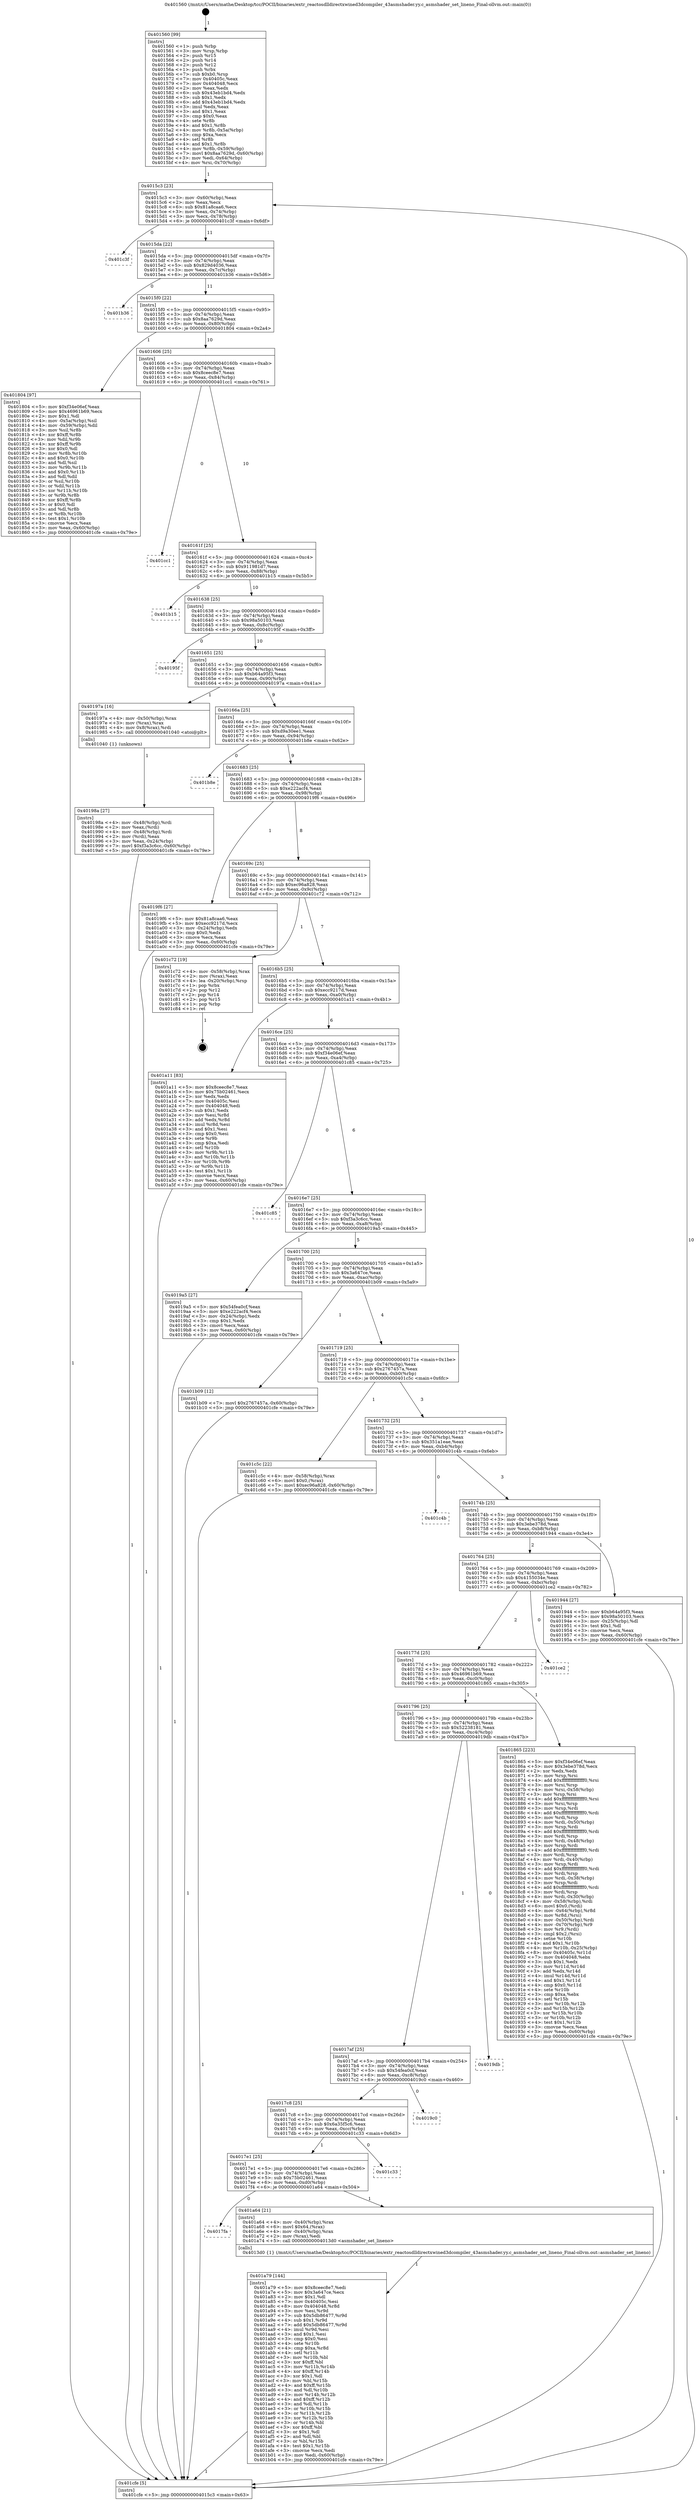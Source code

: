 digraph "0x401560" {
  label = "0x401560 (/mnt/c/Users/mathe/Desktop/tcc/POCII/binaries/extr_reactosdlldirectxwined3dcompiler_43asmshader.yy.c_asmshader_set_lineno_Final-ollvm.out::main(0))"
  labelloc = "t"
  node[shape=record]

  Entry [label="",width=0.3,height=0.3,shape=circle,fillcolor=black,style=filled]
  "0x4015c3" [label="{
     0x4015c3 [23]\l
     | [instrs]\l
     &nbsp;&nbsp;0x4015c3 \<+3\>: mov -0x60(%rbp),%eax\l
     &nbsp;&nbsp;0x4015c6 \<+2\>: mov %eax,%ecx\l
     &nbsp;&nbsp;0x4015c8 \<+6\>: sub $0x81a8caa6,%ecx\l
     &nbsp;&nbsp;0x4015ce \<+3\>: mov %eax,-0x74(%rbp)\l
     &nbsp;&nbsp;0x4015d1 \<+3\>: mov %ecx,-0x78(%rbp)\l
     &nbsp;&nbsp;0x4015d4 \<+6\>: je 0000000000401c3f \<main+0x6df\>\l
  }"]
  "0x401c3f" [label="{
     0x401c3f\l
  }", style=dashed]
  "0x4015da" [label="{
     0x4015da [22]\l
     | [instrs]\l
     &nbsp;&nbsp;0x4015da \<+5\>: jmp 00000000004015df \<main+0x7f\>\l
     &nbsp;&nbsp;0x4015df \<+3\>: mov -0x74(%rbp),%eax\l
     &nbsp;&nbsp;0x4015e2 \<+5\>: sub $0x829d4036,%eax\l
     &nbsp;&nbsp;0x4015e7 \<+3\>: mov %eax,-0x7c(%rbp)\l
     &nbsp;&nbsp;0x4015ea \<+6\>: je 0000000000401b36 \<main+0x5d6\>\l
  }"]
  Exit [label="",width=0.3,height=0.3,shape=circle,fillcolor=black,style=filled,peripheries=2]
  "0x401b36" [label="{
     0x401b36\l
  }", style=dashed]
  "0x4015f0" [label="{
     0x4015f0 [22]\l
     | [instrs]\l
     &nbsp;&nbsp;0x4015f0 \<+5\>: jmp 00000000004015f5 \<main+0x95\>\l
     &nbsp;&nbsp;0x4015f5 \<+3\>: mov -0x74(%rbp),%eax\l
     &nbsp;&nbsp;0x4015f8 \<+5\>: sub $0x8aa7629d,%eax\l
     &nbsp;&nbsp;0x4015fd \<+3\>: mov %eax,-0x80(%rbp)\l
     &nbsp;&nbsp;0x401600 \<+6\>: je 0000000000401804 \<main+0x2a4\>\l
  }"]
  "0x401a79" [label="{
     0x401a79 [144]\l
     | [instrs]\l
     &nbsp;&nbsp;0x401a79 \<+5\>: mov $0x8ceec8e7,%edi\l
     &nbsp;&nbsp;0x401a7e \<+5\>: mov $0x3a647ce,%ecx\l
     &nbsp;&nbsp;0x401a83 \<+2\>: mov $0x1,%dl\l
     &nbsp;&nbsp;0x401a85 \<+7\>: mov 0x40405c,%esi\l
     &nbsp;&nbsp;0x401a8c \<+8\>: mov 0x404048,%r8d\l
     &nbsp;&nbsp;0x401a94 \<+3\>: mov %esi,%r9d\l
     &nbsp;&nbsp;0x401a97 \<+7\>: sub $0x5db86477,%r9d\l
     &nbsp;&nbsp;0x401a9e \<+4\>: sub $0x1,%r9d\l
     &nbsp;&nbsp;0x401aa2 \<+7\>: add $0x5db86477,%r9d\l
     &nbsp;&nbsp;0x401aa9 \<+4\>: imul %r9d,%esi\l
     &nbsp;&nbsp;0x401aad \<+3\>: and $0x1,%esi\l
     &nbsp;&nbsp;0x401ab0 \<+3\>: cmp $0x0,%esi\l
     &nbsp;&nbsp;0x401ab3 \<+4\>: sete %r10b\l
     &nbsp;&nbsp;0x401ab7 \<+4\>: cmp $0xa,%r8d\l
     &nbsp;&nbsp;0x401abb \<+4\>: setl %r11b\l
     &nbsp;&nbsp;0x401abf \<+3\>: mov %r10b,%bl\l
     &nbsp;&nbsp;0x401ac2 \<+3\>: xor $0xff,%bl\l
     &nbsp;&nbsp;0x401ac5 \<+3\>: mov %r11b,%r14b\l
     &nbsp;&nbsp;0x401ac8 \<+4\>: xor $0xff,%r14b\l
     &nbsp;&nbsp;0x401acc \<+3\>: xor $0x1,%dl\l
     &nbsp;&nbsp;0x401acf \<+3\>: mov %bl,%r15b\l
     &nbsp;&nbsp;0x401ad2 \<+4\>: and $0xff,%r15b\l
     &nbsp;&nbsp;0x401ad6 \<+3\>: and %dl,%r10b\l
     &nbsp;&nbsp;0x401ad9 \<+3\>: mov %r14b,%r12b\l
     &nbsp;&nbsp;0x401adc \<+4\>: and $0xff,%r12b\l
     &nbsp;&nbsp;0x401ae0 \<+3\>: and %dl,%r11b\l
     &nbsp;&nbsp;0x401ae3 \<+3\>: or %r10b,%r15b\l
     &nbsp;&nbsp;0x401ae6 \<+3\>: or %r11b,%r12b\l
     &nbsp;&nbsp;0x401ae9 \<+3\>: xor %r12b,%r15b\l
     &nbsp;&nbsp;0x401aec \<+3\>: or %r14b,%bl\l
     &nbsp;&nbsp;0x401aef \<+3\>: xor $0xff,%bl\l
     &nbsp;&nbsp;0x401af2 \<+3\>: or $0x1,%dl\l
     &nbsp;&nbsp;0x401af5 \<+2\>: and %dl,%bl\l
     &nbsp;&nbsp;0x401af7 \<+3\>: or %bl,%r15b\l
     &nbsp;&nbsp;0x401afa \<+4\>: test $0x1,%r15b\l
     &nbsp;&nbsp;0x401afe \<+3\>: cmovne %ecx,%edi\l
     &nbsp;&nbsp;0x401b01 \<+3\>: mov %edi,-0x60(%rbp)\l
     &nbsp;&nbsp;0x401b04 \<+5\>: jmp 0000000000401cfe \<main+0x79e\>\l
  }"]
  "0x401804" [label="{
     0x401804 [97]\l
     | [instrs]\l
     &nbsp;&nbsp;0x401804 \<+5\>: mov $0xf34e06ef,%eax\l
     &nbsp;&nbsp;0x401809 \<+5\>: mov $0x46961b69,%ecx\l
     &nbsp;&nbsp;0x40180e \<+2\>: mov $0x1,%dl\l
     &nbsp;&nbsp;0x401810 \<+4\>: mov -0x5a(%rbp),%sil\l
     &nbsp;&nbsp;0x401814 \<+4\>: mov -0x59(%rbp),%dil\l
     &nbsp;&nbsp;0x401818 \<+3\>: mov %sil,%r8b\l
     &nbsp;&nbsp;0x40181b \<+4\>: xor $0xff,%r8b\l
     &nbsp;&nbsp;0x40181f \<+3\>: mov %dil,%r9b\l
     &nbsp;&nbsp;0x401822 \<+4\>: xor $0xff,%r9b\l
     &nbsp;&nbsp;0x401826 \<+3\>: xor $0x0,%dl\l
     &nbsp;&nbsp;0x401829 \<+3\>: mov %r8b,%r10b\l
     &nbsp;&nbsp;0x40182c \<+4\>: and $0x0,%r10b\l
     &nbsp;&nbsp;0x401830 \<+3\>: and %dl,%sil\l
     &nbsp;&nbsp;0x401833 \<+3\>: mov %r9b,%r11b\l
     &nbsp;&nbsp;0x401836 \<+4\>: and $0x0,%r11b\l
     &nbsp;&nbsp;0x40183a \<+3\>: and %dl,%dil\l
     &nbsp;&nbsp;0x40183d \<+3\>: or %sil,%r10b\l
     &nbsp;&nbsp;0x401840 \<+3\>: or %dil,%r11b\l
     &nbsp;&nbsp;0x401843 \<+3\>: xor %r11b,%r10b\l
     &nbsp;&nbsp;0x401846 \<+3\>: or %r9b,%r8b\l
     &nbsp;&nbsp;0x401849 \<+4\>: xor $0xff,%r8b\l
     &nbsp;&nbsp;0x40184d \<+3\>: or $0x0,%dl\l
     &nbsp;&nbsp;0x401850 \<+3\>: and %dl,%r8b\l
     &nbsp;&nbsp;0x401853 \<+3\>: or %r8b,%r10b\l
     &nbsp;&nbsp;0x401856 \<+4\>: test $0x1,%r10b\l
     &nbsp;&nbsp;0x40185a \<+3\>: cmovne %ecx,%eax\l
     &nbsp;&nbsp;0x40185d \<+3\>: mov %eax,-0x60(%rbp)\l
     &nbsp;&nbsp;0x401860 \<+5\>: jmp 0000000000401cfe \<main+0x79e\>\l
  }"]
  "0x401606" [label="{
     0x401606 [25]\l
     | [instrs]\l
     &nbsp;&nbsp;0x401606 \<+5\>: jmp 000000000040160b \<main+0xab\>\l
     &nbsp;&nbsp;0x40160b \<+3\>: mov -0x74(%rbp),%eax\l
     &nbsp;&nbsp;0x40160e \<+5\>: sub $0x8ceec8e7,%eax\l
     &nbsp;&nbsp;0x401613 \<+6\>: mov %eax,-0x84(%rbp)\l
     &nbsp;&nbsp;0x401619 \<+6\>: je 0000000000401cc1 \<main+0x761\>\l
  }"]
  "0x401cfe" [label="{
     0x401cfe [5]\l
     | [instrs]\l
     &nbsp;&nbsp;0x401cfe \<+5\>: jmp 00000000004015c3 \<main+0x63\>\l
  }"]
  "0x401560" [label="{
     0x401560 [99]\l
     | [instrs]\l
     &nbsp;&nbsp;0x401560 \<+1\>: push %rbp\l
     &nbsp;&nbsp;0x401561 \<+3\>: mov %rsp,%rbp\l
     &nbsp;&nbsp;0x401564 \<+2\>: push %r15\l
     &nbsp;&nbsp;0x401566 \<+2\>: push %r14\l
     &nbsp;&nbsp;0x401568 \<+2\>: push %r12\l
     &nbsp;&nbsp;0x40156a \<+1\>: push %rbx\l
     &nbsp;&nbsp;0x40156b \<+7\>: sub $0xb0,%rsp\l
     &nbsp;&nbsp;0x401572 \<+7\>: mov 0x40405c,%eax\l
     &nbsp;&nbsp;0x401579 \<+7\>: mov 0x404048,%ecx\l
     &nbsp;&nbsp;0x401580 \<+2\>: mov %eax,%edx\l
     &nbsp;&nbsp;0x401582 \<+6\>: sub $0x43eb1bd4,%edx\l
     &nbsp;&nbsp;0x401588 \<+3\>: sub $0x1,%edx\l
     &nbsp;&nbsp;0x40158b \<+6\>: add $0x43eb1bd4,%edx\l
     &nbsp;&nbsp;0x401591 \<+3\>: imul %edx,%eax\l
     &nbsp;&nbsp;0x401594 \<+3\>: and $0x1,%eax\l
     &nbsp;&nbsp;0x401597 \<+3\>: cmp $0x0,%eax\l
     &nbsp;&nbsp;0x40159a \<+4\>: sete %r8b\l
     &nbsp;&nbsp;0x40159e \<+4\>: and $0x1,%r8b\l
     &nbsp;&nbsp;0x4015a2 \<+4\>: mov %r8b,-0x5a(%rbp)\l
     &nbsp;&nbsp;0x4015a6 \<+3\>: cmp $0xa,%ecx\l
     &nbsp;&nbsp;0x4015a9 \<+4\>: setl %r8b\l
     &nbsp;&nbsp;0x4015ad \<+4\>: and $0x1,%r8b\l
     &nbsp;&nbsp;0x4015b1 \<+4\>: mov %r8b,-0x59(%rbp)\l
     &nbsp;&nbsp;0x4015b5 \<+7\>: movl $0x8aa7629d,-0x60(%rbp)\l
     &nbsp;&nbsp;0x4015bc \<+3\>: mov %edi,-0x64(%rbp)\l
     &nbsp;&nbsp;0x4015bf \<+4\>: mov %rsi,-0x70(%rbp)\l
  }"]
  "0x4017fa" [label="{
     0x4017fa\l
  }", style=dashed]
  "0x401cc1" [label="{
     0x401cc1\l
  }", style=dashed]
  "0x40161f" [label="{
     0x40161f [25]\l
     | [instrs]\l
     &nbsp;&nbsp;0x40161f \<+5\>: jmp 0000000000401624 \<main+0xc4\>\l
     &nbsp;&nbsp;0x401624 \<+3\>: mov -0x74(%rbp),%eax\l
     &nbsp;&nbsp;0x401627 \<+5\>: sub $0x911981d7,%eax\l
     &nbsp;&nbsp;0x40162c \<+6\>: mov %eax,-0x88(%rbp)\l
     &nbsp;&nbsp;0x401632 \<+6\>: je 0000000000401b15 \<main+0x5b5\>\l
  }"]
  "0x401a64" [label="{
     0x401a64 [21]\l
     | [instrs]\l
     &nbsp;&nbsp;0x401a64 \<+4\>: mov -0x40(%rbp),%rax\l
     &nbsp;&nbsp;0x401a68 \<+6\>: movl $0x64,(%rax)\l
     &nbsp;&nbsp;0x401a6e \<+4\>: mov -0x40(%rbp),%rax\l
     &nbsp;&nbsp;0x401a72 \<+2\>: mov (%rax),%edi\l
     &nbsp;&nbsp;0x401a74 \<+5\>: call 00000000004013d0 \<asmshader_set_lineno\>\l
     | [calls]\l
     &nbsp;&nbsp;0x4013d0 \{1\} (/mnt/c/Users/mathe/Desktop/tcc/POCII/binaries/extr_reactosdlldirectxwined3dcompiler_43asmshader.yy.c_asmshader_set_lineno_Final-ollvm.out::asmshader_set_lineno)\l
  }"]
  "0x401b15" [label="{
     0x401b15\l
  }", style=dashed]
  "0x401638" [label="{
     0x401638 [25]\l
     | [instrs]\l
     &nbsp;&nbsp;0x401638 \<+5\>: jmp 000000000040163d \<main+0xdd\>\l
     &nbsp;&nbsp;0x40163d \<+3\>: mov -0x74(%rbp),%eax\l
     &nbsp;&nbsp;0x401640 \<+5\>: sub $0x98a50103,%eax\l
     &nbsp;&nbsp;0x401645 \<+6\>: mov %eax,-0x8c(%rbp)\l
     &nbsp;&nbsp;0x40164b \<+6\>: je 000000000040195f \<main+0x3ff\>\l
  }"]
  "0x4017e1" [label="{
     0x4017e1 [25]\l
     | [instrs]\l
     &nbsp;&nbsp;0x4017e1 \<+5\>: jmp 00000000004017e6 \<main+0x286\>\l
     &nbsp;&nbsp;0x4017e6 \<+3\>: mov -0x74(%rbp),%eax\l
     &nbsp;&nbsp;0x4017e9 \<+5\>: sub $0x75b02461,%eax\l
     &nbsp;&nbsp;0x4017ee \<+6\>: mov %eax,-0xd0(%rbp)\l
     &nbsp;&nbsp;0x4017f4 \<+6\>: je 0000000000401a64 \<main+0x504\>\l
  }"]
  "0x40195f" [label="{
     0x40195f\l
  }", style=dashed]
  "0x401651" [label="{
     0x401651 [25]\l
     | [instrs]\l
     &nbsp;&nbsp;0x401651 \<+5\>: jmp 0000000000401656 \<main+0xf6\>\l
     &nbsp;&nbsp;0x401656 \<+3\>: mov -0x74(%rbp),%eax\l
     &nbsp;&nbsp;0x401659 \<+5\>: sub $0xb64a95f3,%eax\l
     &nbsp;&nbsp;0x40165e \<+6\>: mov %eax,-0x90(%rbp)\l
     &nbsp;&nbsp;0x401664 \<+6\>: je 000000000040197a \<main+0x41a\>\l
  }"]
  "0x401c33" [label="{
     0x401c33\l
  }", style=dashed]
  "0x40197a" [label="{
     0x40197a [16]\l
     | [instrs]\l
     &nbsp;&nbsp;0x40197a \<+4\>: mov -0x50(%rbp),%rax\l
     &nbsp;&nbsp;0x40197e \<+3\>: mov (%rax),%rax\l
     &nbsp;&nbsp;0x401981 \<+4\>: mov 0x8(%rax),%rdi\l
     &nbsp;&nbsp;0x401985 \<+5\>: call 0000000000401040 \<atoi@plt\>\l
     | [calls]\l
     &nbsp;&nbsp;0x401040 \{1\} (unknown)\l
  }"]
  "0x40166a" [label="{
     0x40166a [25]\l
     | [instrs]\l
     &nbsp;&nbsp;0x40166a \<+5\>: jmp 000000000040166f \<main+0x10f\>\l
     &nbsp;&nbsp;0x40166f \<+3\>: mov -0x74(%rbp),%eax\l
     &nbsp;&nbsp;0x401672 \<+5\>: sub $0xd9a30ee1,%eax\l
     &nbsp;&nbsp;0x401677 \<+6\>: mov %eax,-0x94(%rbp)\l
     &nbsp;&nbsp;0x40167d \<+6\>: je 0000000000401b8e \<main+0x62e\>\l
  }"]
  "0x4017c8" [label="{
     0x4017c8 [25]\l
     | [instrs]\l
     &nbsp;&nbsp;0x4017c8 \<+5\>: jmp 00000000004017cd \<main+0x26d\>\l
     &nbsp;&nbsp;0x4017cd \<+3\>: mov -0x74(%rbp),%eax\l
     &nbsp;&nbsp;0x4017d0 \<+5\>: sub $0x6a35f5c6,%eax\l
     &nbsp;&nbsp;0x4017d5 \<+6\>: mov %eax,-0xcc(%rbp)\l
     &nbsp;&nbsp;0x4017db \<+6\>: je 0000000000401c33 \<main+0x6d3\>\l
  }"]
  "0x401b8e" [label="{
     0x401b8e\l
  }", style=dashed]
  "0x401683" [label="{
     0x401683 [25]\l
     | [instrs]\l
     &nbsp;&nbsp;0x401683 \<+5\>: jmp 0000000000401688 \<main+0x128\>\l
     &nbsp;&nbsp;0x401688 \<+3\>: mov -0x74(%rbp),%eax\l
     &nbsp;&nbsp;0x40168b \<+5\>: sub $0xe222acf4,%eax\l
     &nbsp;&nbsp;0x401690 \<+6\>: mov %eax,-0x98(%rbp)\l
     &nbsp;&nbsp;0x401696 \<+6\>: je 00000000004019f6 \<main+0x496\>\l
  }"]
  "0x4019c0" [label="{
     0x4019c0\l
  }", style=dashed]
  "0x4019f6" [label="{
     0x4019f6 [27]\l
     | [instrs]\l
     &nbsp;&nbsp;0x4019f6 \<+5\>: mov $0x81a8caa6,%eax\l
     &nbsp;&nbsp;0x4019fb \<+5\>: mov $0xecc9217d,%ecx\l
     &nbsp;&nbsp;0x401a00 \<+3\>: mov -0x24(%rbp),%edx\l
     &nbsp;&nbsp;0x401a03 \<+3\>: cmp $0x0,%edx\l
     &nbsp;&nbsp;0x401a06 \<+3\>: cmove %ecx,%eax\l
     &nbsp;&nbsp;0x401a09 \<+3\>: mov %eax,-0x60(%rbp)\l
     &nbsp;&nbsp;0x401a0c \<+5\>: jmp 0000000000401cfe \<main+0x79e\>\l
  }"]
  "0x40169c" [label="{
     0x40169c [25]\l
     | [instrs]\l
     &nbsp;&nbsp;0x40169c \<+5\>: jmp 00000000004016a1 \<main+0x141\>\l
     &nbsp;&nbsp;0x4016a1 \<+3\>: mov -0x74(%rbp),%eax\l
     &nbsp;&nbsp;0x4016a4 \<+5\>: sub $0xec96a828,%eax\l
     &nbsp;&nbsp;0x4016a9 \<+6\>: mov %eax,-0x9c(%rbp)\l
     &nbsp;&nbsp;0x4016af \<+6\>: je 0000000000401c72 \<main+0x712\>\l
  }"]
  "0x4017af" [label="{
     0x4017af [25]\l
     | [instrs]\l
     &nbsp;&nbsp;0x4017af \<+5\>: jmp 00000000004017b4 \<main+0x254\>\l
     &nbsp;&nbsp;0x4017b4 \<+3\>: mov -0x74(%rbp),%eax\l
     &nbsp;&nbsp;0x4017b7 \<+5\>: sub $0x54fea0cf,%eax\l
     &nbsp;&nbsp;0x4017bc \<+6\>: mov %eax,-0xc8(%rbp)\l
     &nbsp;&nbsp;0x4017c2 \<+6\>: je 00000000004019c0 \<main+0x460\>\l
  }"]
  "0x401c72" [label="{
     0x401c72 [19]\l
     | [instrs]\l
     &nbsp;&nbsp;0x401c72 \<+4\>: mov -0x58(%rbp),%rax\l
     &nbsp;&nbsp;0x401c76 \<+2\>: mov (%rax),%eax\l
     &nbsp;&nbsp;0x401c78 \<+4\>: lea -0x20(%rbp),%rsp\l
     &nbsp;&nbsp;0x401c7c \<+1\>: pop %rbx\l
     &nbsp;&nbsp;0x401c7d \<+2\>: pop %r12\l
     &nbsp;&nbsp;0x401c7f \<+2\>: pop %r14\l
     &nbsp;&nbsp;0x401c81 \<+2\>: pop %r15\l
     &nbsp;&nbsp;0x401c83 \<+1\>: pop %rbp\l
     &nbsp;&nbsp;0x401c84 \<+1\>: ret\l
  }"]
  "0x4016b5" [label="{
     0x4016b5 [25]\l
     | [instrs]\l
     &nbsp;&nbsp;0x4016b5 \<+5\>: jmp 00000000004016ba \<main+0x15a\>\l
     &nbsp;&nbsp;0x4016ba \<+3\>: mov -0x74(%rbp),%eax\l
     &nbsp;&nbsp;0x4016bd \<+5\>: sub $0xecc9217d,%eax\l
     &nbsp;&nbsp;0x4016c2 \<+6\>: mov %eax,-0xa0(%rbp)\l
     &nbsp;&nbsp;0x4016c8 \<+6\>: je 0000000000401a11 \<main+0x4b1\>\l
  }"]
  "0x4019db" [label="{
     0x4019db\l
  }", style=dashed]
  "0x401a11" [label="{
     0x401a11 [83]\l
     | [instrs]\l
     &nbsp;&nbsp;0x401a11 \<+5\>: mov $0x8ceec8e7,%eax\l
     &nbsp;&nbsp;0x401a16 \<+5\>: mov $0x75b02461,%ecx\l
     &nbsp;&nbsp;0x401a1b \<+2\>: xor %edx,%edx\l
     &nbsp;&nbsp;0x401a1d \<+7\>: mov 0x40405c,%esi\l
     &nbsp;&nbsp;0x401a24 \<+7\>: mov 0x404048,%edi\l
     &nbsp;&nbsp;0x401a2b \<+3\>: sub $0x1,%edx\l
     &nbsp;&nbsp;0x401a2e \<+3\>: mov %esi,%r8d\l
     &nbsp;&nbsp;0x401a31 \<+3\>: add %edx,%r8d\l
     &nbsp;&nbsp;0x401a34 \<+4\>: imul %r8d,%esi\l
     &nbsp;&nbsp;0x401a38 \<+3\>: and $0x1,%esi\l
     &nbsp;&nbsp;0x401a3b \<+3\>: cmp $0x0,%esi\l
     &nbsp;&nbsp;0x401a3e \<+4\>: sete %r9b\l
     &nbsp;&nbsp;0x401a42 \<+3\>: cmp $0xa,%edi\l
     &nbsp;&nbsp;0x401a45 \<+4\>: setl %r10b\l
     &nbsp;&nbsp;0x401a49 \<+3\>: mov %r9b,%r11b\l
     &nbsp;&nbsp;0x401a4c \<+3\>: and %r10b,%r11b\l
     &nbsp;&nbsp;0x401a4f \<+3\>: xor %r10b,%r9b\l
     &nbsp;&nbsp;0x401a52 \<+3\>: or %r9b,%r11b\l
     &nbsp;&nbsp;0x401a55 \<+4\>: test $0x1,%r11b\l
     &nbsp;&nbsp;0x401a59 \<+3\>: cmovne %ecx,%eax\l
     &nbsp;&nbsp;0x401a5c \<+3\>: mov %eax,-0x60(%rbp)\l
     &nbsp;&nbsp;0x401a5f \<+5\>: jmp 0000000000401cfe \<main+0x79e\>\l
  }"]
  "0x4016ce" [label="{
     0x4016ce [25]\l
     | [instrs]\l
     &nbsp;&nbsp;0x4016ce \<+5\>: jmp 00000000004016d3 \<main+0x173\>\l
     &nbsp;&nbsp;0x4016d3 \<+3\>: mov -0x74(%rbp),%eax\l
     &nbsp;&nbsp;0x4016d6 \<+5\>: sub $0xf34e06ef,%eax\l
     &nbsp;&nbsp;0x4016db \<+6\>: mov %eax,-0xa4(%rbp)\l
     &nbsp;&nbsp;0x4016e1 \<+6\>: je 0000000000401c85 \<main+0x725\>\l
  }"]
  "0x40198a" [label="{
     0x40198a [27]\l
     | [instrs]\l
     &nbsp;&nbsp;0x40198a \<+4\>: mov -0x48(%rbp),%rdi\l
     &nbsp;&nbsp;0x40198e \<+2\>: mov %eax,(%rdi)\l
     &nbsp;&nbsp;0x401990 \<+4\>: mov -0x48(%rbp),%rdi\l
     &nbsp;&nbsp;0x401994 \<+2\>: mov (%rdi),%eax\l
     &nbsp;&nbsp;0x401996 \<+3\>: mov %eax,-0x24(%rbp)\l
     &nbsp;&nbsp;0x401999 \<+7\>: movl $0xf3a3c6cc,-0x60(%rbp)\l
     &nbsp;&nbsp;0x4019a0 \<+5\>: jmp 0000000000401cfe \<main+0x79e\>\l
  }"]
  "0x401c85" [label="{
     0x401c85\l
  }", style=dashed]
  "0x4016e7" [label="{
     0x4016e7 [25]\l
     | [instrs]\l
     &nbsp;&nbsp;0x4016e7 \<+5\>: jmp 00000000004016ec \<main+0x18c\>\l
     &nbsp;&nbsp;0x4016ec \<+3\>: mov -0x74(%rbp),%eax\l
     &nbsp;&nbsp;0x4016ef \<+5\>: sub $0xf3a3c6cc,%eax\l
     &nbsp;&nbsp;0x4016f4 \<+6\>: mov %eax,-0xa8(%rbp)\l
     &nbsp;&nbsp;0x4016fa \<+6\>: je 00000000004019a5 \<main+0x445\>\l
  }"]
  "0x401796" [label="{
     0x401796 [25]\l
     | [instrs]\l
     &nbsp;&nbsp;0x401796 \<+5\>: jmp 000000000040179b \<main+0x23b\>\l
     &nbsp;&nbsp;0x40179b \<+3\>: mov -0x74(%rbp),%eax\l
     &nbsp;&nbsp;0x40179e \<+5\>: sub $0x52238181,%eax\l
     &nbsp;&nbsp;0x4017a3 \<+6\>: mov %eax,-0xc4(%rbp)\l
     &nbsp;&nbsp;0x4017a9 \<+6\>: je 00000000004019db \<main+0x47b\>\l
  }"]
  "0x4019a5" [label="{
     0x4019a5 [27]\l
     | [instrs]\l
     &nbsp;&nbsp;0x4019a5 \<+5\>: mov $0x54fea0cf,%eax\l
     &nbsp;&nbsp;0x4019aa \<+5\>: mov $0xe222acf4,%ecx\l
     &nbsp;&nbsp;0x4019af \<+3\>: mov -0x24(%rbp),%edx\l
     &nbsp;&nbsp;0x4019b2 \<+3\>: cmp $0x1,%edx\l
     &nbsp;&nbsp;0x4019b5 \<+3\>: cmovl %ecx,%eax\l
     &nbsp;&nbsp;0x4019b8 \<+3\>: mov %eax,-0x60(%rbp)\l
     &nbsp;&nbsp;0x4019bb \<+5\>: jmp 0000000000401cfe \<main+0x79e\>\l
  }"]
  "0x401700" [label="{
     0x401700 [25]\l
     | [instrs]\l
     &nbsp;&nbsp;0x401700 \<+5\>: jmp 0000000000401705 \<main+0x1a5\>\l
     &nbsp;&nbsp;0x401705 \<+3\>: mov -0x74(%rbp),%eax\l
     &nbsp;&nbsp;0x401708 \<+5\>: sub $0x3a647ce,%eax\l
     &nbsp;&nbsp;0x40170d \<+6\>: mov %eax,-0xac(%rbp)\l
     &nbsp;&nbsp;0x401713 \<+6\>: je 0000000000401b09 \<main+0x5a9\>\l
  }"]
  "0x401865" [label="{
     0x401865 [223]\l
     | [instrs]\l
     &nbsp;&nbsp;0x401865 \<+5\>: mov $0xf34e06ef,%eax\l
     &nbsp;&nbsp;0x40186a \<+5\>: mov $0x3ebe378d,%ecx\l
     &nbsp;&nbsp;0x40186f \<+2\>: xor %edx,%edx\l
     &nbsp;&nbsp;0x401871 \<+3\>: mov %rsp,%rsi\l
     &nbsp;&nbsp;0x401874 \<+4\>: add $0xfffffffffffffff0,%rsi\l
     &nbsp;&nbsp;0x401878 \<+3\>: mov %rsi,%rsp\l
     &nbsp;&nbsp;0x40187b \<+4\>: mov %rsi,-0x58(%rbp)\l
     &nbsp;&nbsp;0x40187f \<+3\>: mov %rsp,%rsi\l
     &nbsp;&nbsp;0x401882 \<+4\>: add $0xfffffffffffffff0,%rsi\l
     &nbsp;&nbsp;0x401886 \<+3\>: mov %rsi,%rsp\l
     &nbsp;&nbsp;0x401889 \<+3\>: mov %rsp,%rdi\l
     &nbsp;&nbsp;0x40188c \<+4\>: add $0xfffffffffffffff0,%rdi\l
     &nbsp;&nbsp;0x401890 \<+3\>: mov %rdi,%rsp\l
     &nbsp;&nbsp;0x401893 \<+4\>: mov %rdi,-0x50(%rbp)\l
     &nbsp;&nbsp;0x401897 \<+3\>: mov %rsp,%rdi\l
     &nbsp;&nbsp;0x40189a \<+4\>: add $0xfffffffffffffff0,%rdi\l
     &nbsp;&nbsp;0x40189e \<+3\>: mov %rdi,%rsp\l
     &nbsp;&nbsp;0x4018a1 \<+4\>: mov %rdi,-0x48(%rbp)\l
     &nbsp;&nbsp;0x4018a5 \<+3\>: mov %rsp,%rdi\l
     &nbsp;&nbsp;0x4018a8 \<+4\>: add $0xfffffffffffffff0,%rdi\l
     &nbsp;&nbsp;0x4018ac \<+3\>: mov %rdi,%rsp\l
     &nbsp;&nbsp;0x4018af \<+4\>: mov %rdi,-0x40(%rbp)\l
     &nbsp;&nbsp;0x4018b3 \<+3\>: mov %rsp,%rdi\l
     &nbsp;&nbsp;0x4018b6 \<+4\>: add $0xfffffffffffffff0,%rdi\l
     &nbsp;&nbsp;0x4018ba \<+3\>: mov %rdi,%rsp\l
     &nbsp;&nbsp;0x4018bd \<+4\>: mov %rdi,-0x38(%rbp)\l
     &nbsp;&nbsp;0x4018c1 \<+3\>: mov %rsp,%rdi\l
     &nbsp;&nbsp;0x4018c4 \<+4\>: add $0xfffffffffffffff0,%rdi\l
     &nbsp;&nbsp;0x4018c8 \<+3\>: mov %rdi,%rsp\l
     &nbsp;&nbsp;0x4018cb \<+4\>: mov %rdi,-0x30(%rbp)\l
     &nbsp;&nbsp;0x4018cf \<+4\>: mov -0x58(%rbp),%rdi\l
     &nbsp;&nbsp;0x4018d3 \<+6\>: movl $0x0,(%rdi)\l
     &nbsp;&nbsp;0x4018d9 \<+4\>: mov -0x64(%rbp),%r8d\l
     &nbsp;&nbsp;0x4018dd \<+3\>: mov %r8d,(%rsi)\l
     &nbsp;&nbsp;0x4018e0 \<+4\>: mov -0x50(%rbp),%rdi\l
     &nbsp;&nbsp;0x4018e4 \<+4\>: mov -0x70(%rbp),%r9\l
     &nbsp;&nbsp;0x4018e8 \<+3\>: mov %r9,(%rdi)\l
     &nbsp;&nbsp;0x4018eb \<+3\>: cmpl $0x2,(%rsi)\l
     &nbsp;&nbsp;0x4018ee \<+4\>: setne %r10b\l
     &nbsp;&nbsp;0x4018f2 \<+4\>: and $0x1,%r10b\l
     &nbsp;&nbsp;0x4018f6 \<+4\>: mov %r10b,-0x25(%rbp)\l
     &nbsp;&nbsp;0x4018fa \<+8\>: mov 0x40405c,%r11d\l
     &nbsp;&nbsp;0x401902 \<+7\>: mov 0x404048,%ebx\l
     &nbsp;&nbsp;0x401909 \<+3\>: sub $0x1,%edx\l
     &nbsp;&nbsp;0x40190c \<+3\>: mov %r11d,%r14d\l
     &nbsp;&nbsp;0x40190f \<+3\>: add %edx,%r14d\l
     &nbsp;&nbsp;0x401912 \<+4\>: imul %r14d,%r11d\l
     &nbsp;&nbsp;0x401916 \<+4\>: and $0x1,%r11d\l
     &nbsp;&nbsp;0x40191a \<+4\>: cmp $0x0,%r11d\l
     &nbsp;&nbsp;0x40191e \<+4\>: sete %r10b\l
     &nbsp;&nbsp;0x401922 \<+3\>: cmp $0xa,%ebx\l
     &nbsp;&nbsp;0x401925 \<+4\>: setl %r15b\l
     &nbsp;&nbsp;0x401929 \<+3\>: mov %r10b,%r12b\l
     &nbsp;&nbsp;0x40192c \<+3\>: and %r15b,%r12b\l
     &nbsp;&nbsp;0x40192f \<+3\>: xor %r15b,%r10b\l
     &nbsp;&nbsp;0x401932 \<+3\>: or %r10b,%r12b\l
     &nbsp;&nbsp;0x401935 \<+4\>: test $0x1,%r12b\l
     &nbsp;&nbsp;0x401939 \<+3\>: cmovne %ecx,%eax\l
     &nbsp;&nbsp;0x40193c \<+3\>: mov %eax,-0x60(%rbp)\l
     &nbsp;&nbsp;0x40193f \<+5\>: jmp 0000000000401cfe \<main+0x79e\>\l
  }"]
  "0x401b09" [label="{
     0x401b09 [12]\l
     | [instrs]\l
     &nbsp;&nbsp;0x401b09 \<+7\>: movl $0x2767457a,-0x60(%rbp)\l
     &nbsp;&nbsp;0x401b10 \<+5\>: jmp 0000000000401cfe \<main+0x79e\>\l
  }"]
  "0x401719" [label="{
     0x401719 [25]\l
     | [instrs]\l
     &nbsp;&nbsp;0x401719 \<+5\>: jmp 000000000040171e \<main+0x1be\>\l
     &nbsp;&nbsp;0x40171e \<+3\>: mov -0x74(%rbp),%eax\l
     &nbsp;&nbsp;0x401721 \<+5\>: sub $0x2767457a,%eax\l
     &nbsp;&nbsp;0x401726 \<+6\>: mov %eax,-0xb0(%rbp)\l
     &nbsp;&nbsp;0x40172c \<+6\>: je 0000000000401c5c \<main+0x6fc\>\l
  }"]
  "0x40177d" [label="{
     0x40177d [25]\l
     | [instrs]\l
     &nbsp;&nbsp;0x40177d \<+5\>: jmp 0000000000401782 \<main+0x222\>\l
     &nbsp;&nbsp;0x401782 \<+3\>: mov -0x74(%rbp),%eax\l
     &nbsp;&nbsp;0x401785 \<+5\>: sub $0x46961b69,%eax\l
     &nbsp;&nbsp;0x40178a \<+6\>: mov %eax,-0xc0(%rbp)\l
     &nbsp;&nbsp;0x401790 \<+6\>: je 0000000000401865 \<main+0x305\>\l
  }"]
  "0x401c5c" [label="{
     0x401c5c [22]\l
     | [instrs]\l
     &nbsp;&nbsp;0x401c5c \<+4\>: mov -0x58(%rbp),%rax\l
     &nbsp;&nbsp;0x401c60 \<+6\>: movl $0x0,(%rax)\l
     &nbsp;&nbsp;0x401c66 \<+7\>: movl $0xec96a828,-0x60(%rbp)\l
     &nbsp;&nbsp;0x401c6d \<+5\>: jmp 0000000000401cfe \<main+0x79e\>\l
  }"]
  "0x401732" [label="{
     0x401732 [25]\l
     | [instrs]\l
     &nbsp;&nbsp;0x401732 \<+5\>: jmp 0000000000401737 \<main+0x1d7\>\l
     &nbsp;&nbsp;0x401737 \<+3\>: mov -0x74(%rbp),%eax\l
     &nbsp;&nbsp;0x40173a \<+5\>: sub $0x351a1eae,%eax\l
     &nbsp;&nbsp;0x40173f \<+6\>: mov %eax,-0xb4(%rbp)\l
     &nbsp;&nbsp;0x401745 \<+6\>: je 0000000000401c4b \<main+0x6eb\>\l
  }"]
  "0x401ce2" [label="{
     0x401ce2\l
  }", style=dashed]
  "0x401c4b" [label="{
     0x401c4b\l
  }", style=dashed]
  "0x40174b" [label="{
     0x40174b [25]\l
     | [instrs]\l
     &nbsp;&nbsp;0x40174b \<+5\>: jmp 0000000000401750 \<main+0x1f0\>\l
     &nbsp;&nbsp;0x401750 \<+3\>: mov -0x74(%rbp),%eax\l
     &nbsp;&nbsp;0x401753 \<+5\>: sub $0x3ebe378d,%eax\l
     &nbsp;&nbsp;0x401758 \<+6\>: mov %eax,-0xb8(%rbp)\l
     &nbsp;&nbsp;0x40175e \<+6\>: je 0000000000401944 \<main+0x3e4\>\l
  }"]
  "0x401764" [label="{
     0x401764 [25]\l
     | [instrs]\l
     &nbsp;&nbsp;0x401764 \<+5\>: jmp 0000000000401769 \<main+0x209\>\l
     &nbsp;&nbsp;0x401769 \<+3\>: mov -0x74(%rbp),%eax\l
     &nbsp;&nbsp;0x40176c \<+5\>: sub $0x4155034e,%eax\l
     &nbsp;&nbsp;0x401771 \<+6\>: mov %eax,-0xbc(%rbp)\l
     &nbsp;&nbsp;0x401777 \<+6\>: je 0000000000401ce2 \<main+0x782\>\l
  }"]
  "0x401944" [label="{
     0x401944 [27]\l
     | [instrs]\l
     &nbsp;&nbsp;0x401944 \<+5\>: mov $0xb64a95f3,%eax\l
     &nbsp;&nbsp;0x401949 \<+5\>: mov $0x98a50103,%ecx\l
     &nbsp;&nbsp;0x40194e \<+3\>: mov -0x25(%rbp),%dl\l
     &nbsp;&nbsp;0x401951 \<+3\>: test $0x1,%dl\l
     &nbsp;&nbsp;0x401954 \<+3\>: cmovne %ecx,%eax\l
     &nbsp;&nbsp;0x401957 \<+3\>: mov %eax,-0x60(%rbp)\l
     &nbsp;&nbsp;0x40195a \<+5\>: jmp 0000000000401cfe \<main+0x79e\>\l
  }"]
  Entry -> "0x401560" [label=" 1"]
  "0x4015c3" -> "0x401c3f" [label=" 0"]
  "0x4015c3" -> "0x4015da" [label=" 11"]
  "0x401c72" -> Exit [label=" 1"]
  "0x4015da" -> "0x401b36" [label=" 0"]
  "0x4015da" -> "0x4015f0" [label=" 11"]
  "0x401c5c" -> "0x401cfe" [label=" 1"]
  "0x4015f0" -> "0x401804" [label=" 1"]
  "0x4015f0" -> "0x401606" [label=" 10"]
  "0x401804" -> "0x401cfe" [label=" 1"]
  "0x401560" -> "0x4015c3" [label=" 1"]
  "0x401cfe" -> "0x4015c3" [label=" 10"]
  "0x401b09" -> "0x401cfe" [label=" 1"]
  "0x401606" -> "0x401cc1" [label=" 0"]
  "0x401606" -> "0x40161f" [label=" 10"]
  "0x401a79" -> "0x401cfe" [label=" 1"]
  "0x40161f" -> "0x401b15" [label=" 0"]
  "0x40161f" -> "0x401638" [label=" 10"]
  "0x401a64" -> "0x401a79" [label=" 1"]
  "0x401638" -> "0x40195f" [label=" 0"]
  "0x401638" -> "0x401651" [label=" 10"]
  "0x4017e1" -> "0x401a64" [label=" 1"]
  "0x401651" -> "0x40197a" [label=" 1"]
  "0x401651" -> "0x40166a" [label=" 9"]
  "0x4017e1" -> "0x4017fa" [label=" 0"]
  "0x40166a" -> "0x401b8e" [label=" 0"]
  "0x40166a" -> "0x401683" [label=" 9"]
  "0x4017c8" -> "0x401c33" [label=" 0"]
  "0x401683" -> "0x4019f6" [label=" 1"]
  "0x401683" -> "0x40169c" [label=" 8"]
  "0x4017c8" -> "0x4017e1" [label=" 1"]
  "0x40169c" -> "0x401c72" [label=" 1"]
  "0x40169c" -> "0x4016b5" [label=" 7"]
  "0x4017af" -> "0x4019c0" [label=" 0"]
  "0x4016b5" -> "0x401a11" [label=" 1"]
  "0x4016b5" -> "0x4016ce" [label=" 6"]
  "0x4017af" -> "0x4017c8" [label=" 1"]
  "0x4016ce" -> "0x401c85" [label=" 0"]
  "0x4016ce" -> "0x4016e7" [label=" 6"]
  "0x401796" -> "0x4019db" [label=" 0"]
  "0x4016e7" -> "0x4019a5" [label=" 1"]
  "0x4016e7" -> "0x401700" [label=" 5"]
  "0x401796" -> "0x4017af" [label=" 1"]
  "0x401700" -> "0x401b09" [label=" 1"]
  "0x401700" -> "0x401719" [label=" 4"]
  "0x401a11" -> "0x401cfe" [label=" 1"]
  "0x401719" -> "0x401c5c" [label=" 1"]
  "0x401719" -> "0x401732" [label=" 3"]
  "0x4019a5" -> "0x401cfe" [label=" 1"]
  "0x401732" -> "0x401c4b" [label=" 0"]
  "0x401732" -> "0x40174b" [label=" 3"]
  "0x40198a" -> "0x401cfe" [label=" 1"]
  "0x40174b" -> "0x401944" [label=" 1"]
  "0x40174b" -> "0x401764" [label=" 2"]
  "0x40197a" -> "0x40198a" [label=" 1"]
  "0x401764" -> "0x401ce2" [label=" 0"]
  "0x401764" -> "0x40177d" [label=" 2"]
  "0x4019f6" -> "0x401cfe" [label=" 1"]
  "0x40177d" -> "0x401865" [label=" 1"]
  "0x40177d" -> "0x401796" [label=" 1"]
  "0x401865" -> "0x401cfe" [label=" 1"]
  "0x401944" -> "0x401cfe" [label=" 1"]
}
